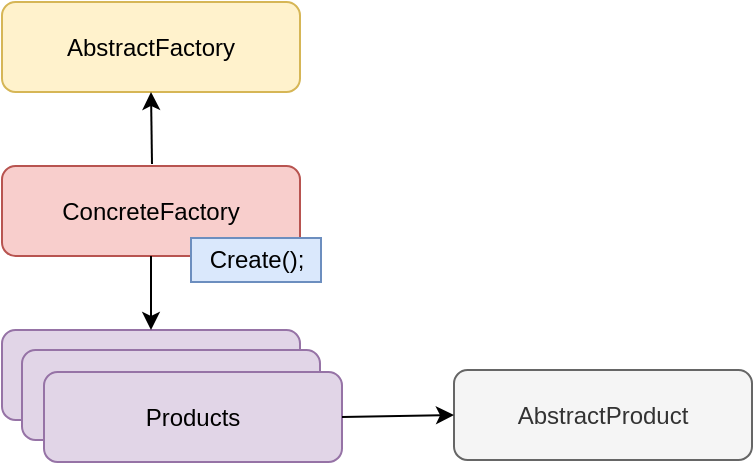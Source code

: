 <mxfile version="12.2.6" type="device" pages="1"><diagram id="6Ocn0J0YJ_s0LFUkslLA" name="Page-1"><mxGraphModel dx="998" dy="548" grid="0" gridSize="10" guides="1" tooltips="1" connect="1" arrows="1" fold="1" page="1" pageScale="1" pageWidth="850" pageHeight="1100" math="0" shadow="0"><root><mxCell id="0"/><mxCell id="1" parent="0"/><mxCell id="K3RJCFHp_-5DAYmMs3rq-2" value="AbstractFactory" style="rounded=1;whiteSpace=wrap;html=1;fillColor=#fff2cc;strokeColor=#d6b656;" vertex="1" parent="1"><mxGeometry x="40" y="30" width="149" height="45" as="geometry"/></mxCell><mxCell id="K3RJCFHp_-5DAYmMs3rq-3" value="ConcreteFactory" style="rounded=1;whiteSpace=wrap;html=1;fillColor=#f8cecc;strokeColor=#b85450;" vertex="1" parent="1"><mxGeometry x="40" y="112" width="149" height="45" as="geometry"/></mxCell><mxCell id="K3RJCFHp_-5DAYmMs3rq-4" value="Products" style="rounded=1;whiteSpace=wrap;html=1;fillColor=#e1d5e7;strokeColor=#9673a6;" vertex="1" parent="1"><mxGeometry x="40" y="194" width="149" height="45" as="geometry"/></mxCell><mxCell id="K3RJCFHp_-5DAYmMs3rq-5" value="Products" style="rounded=1;whiteSpace=wrap;html=1;fillColor=#e1d5e7;strokeColor=#9673a6;" vertex="1" parent="1"><mxGeometry x="50" y="204" width="149" height="45" as="geometry"/></mxCell><mxCell id="K3RJCFHp_-5DAYmMs3rq-6" value="Products" style="rounded=1;whiteSpace=wrap;html=1;fillColor=#e1d5e7;strokeColor=#9673a6;" vertex="1" parent="1"><mxGeometry x="61" y="215" width="149" height="45" as="geometry"/></mxCell><mxCell id="K3RJCFHp_-5DAYmMs3rq-7" value="AbstractProduct" style="rounded=1;whiteSpace=wrap;html=1;fillColor=#f5f5f5;strokeColor=#666666;fontColor=#333333;" vertex="1" parent="1"><mxGeometry x="266" y="214" width="149" height="45" as="geometry"/></mxCell><mxCell id="K3RJCFHp_-5DAYmMs3rq-8" value="" style="endArrow=classic;html=1;entryX=0;entryY=0.5;entryDx=0;entryDy=0;exitX=1;exitY=0.5;exitDx=0;exitDy=0;" edge="1" parent="1" source="K3RJCFHp_-5DAYmMs3rq-6" target="K3RJCFHp_-5DAYmMs3rq-7"><mxGeometry width="50" height="50" relative="1" as="geometry"><mxPoint x="40" y="678" as="sourcePoint"/><mxPoint x="90" y="628" as="targetPoint"/></mxGeometry></mxCell><mxCell id="K3RJCFHp_-5DAYmMs3rq-9" value="" style="endArrow=classic;html=1;entryX=0.5;entryY=1;entryDx=0;entryDy=0;" edge="1" parent="1" target="K3RJCFHp_-5DAYmMs3rq-2"><mxGeometry width="50" height="50" relative="1" as="geometry"><mxPoint x="115" y="111" as="sourcePoint"/><mxPoint x="90" y="628" as="targetPoint"/></mxGeometry></mxCell><mxCell id="K3RJCFHp_-5DAYmMs3rq-10" value="" style="endArrow=classic;html=1;entryX=0.5;entryY=0;entryDx=0;entryDy=0;exitX=0.5;exitY=1;exitDx=0;exitDy=0;" edge="1" parent="1" source="K3RJCFHp_-5DAYmMs3rq-3" target="K3RJCFHp_-5DAYmMs3rq-4"><mxGeometry width="50" height="50" relative="1" as="geometry"><mxPoint x="40" y="678" as="sourcePoint"/><mxPoint x="90" y="628" as="targetPoint"/></mxGeometry></mxCell><mxCell id="K3RJCFHp_-5DAYmMs3rq-11" value="Create();" style="rounded=0;whiteSpace=wrap;html=1;fillColor=#dae8fc;strokeColor=#6c8ebf;" vertex="1" parent="1"><mxGeometry x="134.5" y="148" width="65" height="22" as="geometry"/></mxCell></root></mxGraphModel></diagram></mxfile>